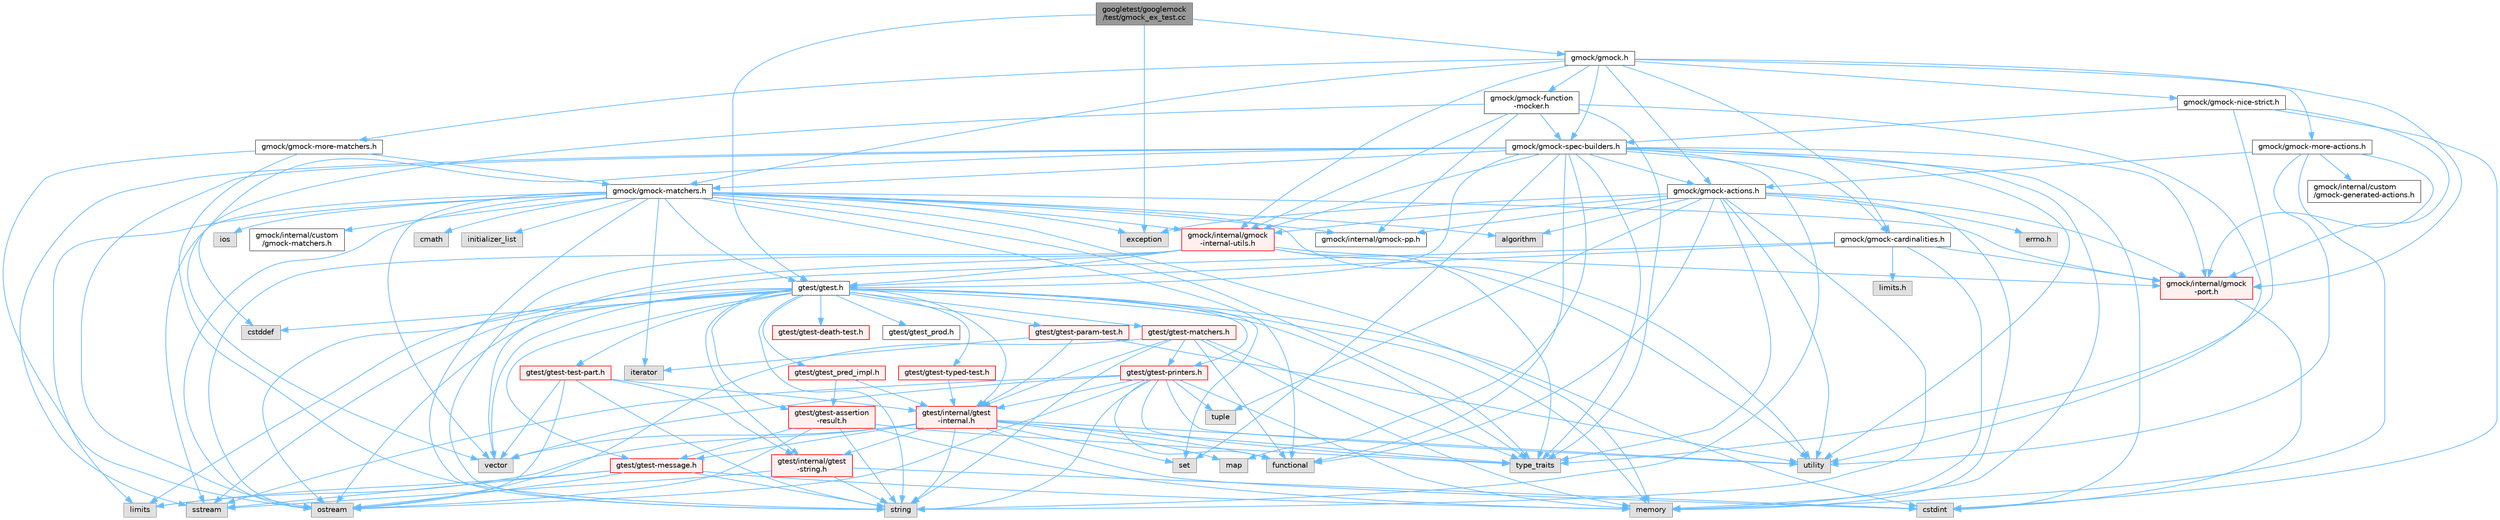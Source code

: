 digraph "googletest/googlemock/test/gmock_ex_test.cc"
{
 // LATEX_PDF_SIZE
  bgcolor="transparent";
  edge [fontname=Helvetica,fontsize=10,labelfontname=Helvetica,labelfontsize=10];
  node [fontname=Helvetica,fontsize=10,shape=box,height=0.2,width=0.4];
  Node1 [id="Node000001",label="googletest/googlemock\l/test/gmock_ex_test.cc",height=0.2,width=0.4,color="gray40", fillcolor="grey60", style="filled", fontcolor="black",tooltip=" "];
  Node1 -> Node2 [id="edge168_Node000001_Node000002",color="steelblue1",style="solid",tooltip=" "];
  Node2 [id="Node000002",label="exception",height=0.2,width=0.4,color="grey60", fillcolor="#E0E0E0", style="filled",tooltip=" "];
  Node1 -> Node3 [id="edge169_Node000001_Node000003",color="steelblue1",style="solid",tooltip=" "];
  Node3 [id="Node000003",label="gmock/gmock.h",height=0.2,width=0.4,color="grey40", fillcolor="white", style="filled",URL="$gmock_8h.html",tooltip=" "];
  Node3 -> Node4 [id="edge170_Node000003_Node000004",color="steelblue1",style="solid",tooltip=" "];
  Node4 [id="Node000004",label="gmock/gmock-actions.h",height=0.2,width=0.4,color="grey40", fillcolor="white", style="filled",URL="$gmock-actions_8h.html",tooltip=" "];
  Node4 -> Node5 [id="edge171_Node000004_Node000005",color="steelblue1",style="solid",tooltip=" "];
  Node5 [id="Node000005",label="errno.h",height=0.2,width=0.4,color="grey60", fillcolor="#E0E0E0", style="filled",tooltip=" "];
  Node4 -> Node6 [id="edge172_Node000004_Node000006",color="steelblue1",style="solid",tooltip=" "];
  Node6 [id="Node000006",label="algorithm",height=0.2,width=0.4,color="grey60", fillcolor="#E0E0E0", style="filled",tooltip=" "];
  Node4 -> Node2 [id="edge173_Node000004_Node000002",color="steelblue1",style="solid",tooltip=" "];
  Node4 -> Node7 [id="edge174_Node000004_Node000007",color="steelblue1",style="solid",tooltip=" "];
  Node7 [id="Node000007",label="functional",height=0.2,width=0.4,color="grey60", fillcolor="#E0E0E0", style="filled",tooltip=" "];
  Node4 -> Node8 [id="edge175_Node000004_Node000008",color="steelblue1",style="solid",tooltip=" "];
  Node8 [id="Node000008",label="memory",height=0.2,width=0.4,color="grey60", fillcolor="#E0E0E0", style="filled",tooltip=" "];
  Node4 -> Node9 [id="edge176_Node000004_Node000009",color="steelblue1",style="solid",tooltip=" "];
  Node9 [id="Node000009",label="string",height=0.2,width=0.4,color="grey60", fillcolor="#E0E0E0", style="filled",tooltip=" "];
  Node4 -> Node10 [id="edge177_Node000004_Node000010",color="steelblue1",style="solid",tooltip=" "];
  Node10 [id="Node000010",label="tuple",height=0.2,width=0.4,color="grey60", fillcolor="#E0E0E0", style="filled",tooltip=" "];
  Node4 -> Node11 [id="edge178_Node000004_Node000011",color="steelblue1",style="solid",tooltip=" "];
  Node11 [id="Node000011",label="type_traits",height=0.2,width=0.4,color="grey60", fillcolor="#E0E0E0", style="filled",tooltip=" "];
  Node4 -> Node12 [id="edge179_Node000004_Node000012",color="steelblue1",style="solid",tooltip=" "];
  Node12 [id="Node000012",label="utility",height=0.2,width=0.4,color="grey60", fillcolor="#E0E0E0", style="filled",tooltip=" "];
  Node4 -> Node13 [id="edge180_Node000004_Node000013",color="steelblue1",style="solid",tooltip=" "];
  Node13 [id="Node000013",label="gmock/internal/gmock\l-internal-utils.h",height=0.2,width=0.4,color="red", fillcolor="#FFF0F0", style="filled",URL="$gmock-internal-utils_8h.html",tooltip=" "];
  Node13 -> Node15 [id="edge181_Node000013_Node000015",color="steelblue1",style="solid",tooltip=" "];
  Node15 [id="Node000015",label="ostream",height=0.2,width=0.4,color="grey60", fillcolor="#E0E0E0", style="filled",tooltip=" "];
  Node13 -> Node9 [id="edge182_Node000013_Node000009",color="steelblue1",style="solid",tooltip=" "];
  Node13 -> Node11 [id="edge183_Node000013_Node000011",color="steelblue1",style="solid",tooltip=" "];
  Node13 -> Node12 [id="edge184_Node000013_Node000012",color="steelblue1",style="solid",tooltip=" "];
  Node13 -> Node16 [id="edge185_Node000013_Node000016",color="steelblue1",style="solid",tooltip=" "];
  Node16 [id="Node000016",label="vector",height=0.2,width=0.4,color="grey60", fillcolor="#E0E0E0", style="filled",tooltip=" "];
  Node13 -> Node17 [id="edge186_Node000013_Node000017",color="steelblue1",style="solid",tooltip=" "];
  Node17 [id="Node000017",label="gmock/internal/gmock\l-port.h",height=0.2,width=0.4,color="red", fillcolor="#FFF0F0", style="filled",URL="$gmock-port_8h.html",tooltip=" "];
  Node17 -> Node20 [id="edge187_Node000017_Node000020",color="steelblue1",style="solid",tooltip=" "];
  Node20 [id="Node000020",label="cstdint",height=0.2,width=0.4,color="grey60", fillcolor="#E0E0E0", style="filled",tooltip=" "];
  Node13 -> Node48 [id="edge188_Node000013_Node000048",color="steelblue1",style="solid",tooltip=" "];
  Node48 [id="Node000048",label="gtest/gtest.h",height=0.2,width=0.4,color="grey40", fillcolor="white", style="filled",URL="$gtest_8h.html",tooltip=" "];
  Node48 -> Node29 [id="edge189_Node000048_Node000029",color="steelblue1",style="solid",tooltip=" "];
  Node29 [id="Node000029",label="cstddef",height=0.2,width=0.4,color="grey60", fillcolor="#E0E0E0", style="filled",tooltip=" "];
  Node48 -> Node20 [id="edge190_Node000048_Node000020",color="steelblue1",style="solid",tooltip=" "];
  Node48 -> Node33 [id="edge191_Node000048_Node000033",color="steelblue1",style="solid",tooltip=" "];
  Node33 [id="Node000033",label="limits",height=0.2,width=0.4,color="grey60", fillcolor="#E0E0E0", style="filled",tooltip=" "];
  Node48 -> Node8 [id="edge192_Node000048_Node000008",color="steelblue1",style="solid",tooltip=" "];
  Node48 -> Node15 [id="edge193_Node000048_Node000015",color="steelblue1",style="solid",tooltip=" "];
  Node48 -> Node32 [id="edge194_Node000048_Node000032",color="steelblue1",style="solid",tooltip=" "];
  Node32 [id="Node000032",label="set",height=0.2,width=0.4,color="grey60", fillcolor="#E0E0E0", style="filled",tooltip=" "];
  Node48 -> Node49 [id="edge195_Node000048_Node000049",color="steelblue1",style="solid",tooltip=" "];
  Node49 [id="Node000049",label="sstream",height=0.2,width=0.4,color="grey60", fillcolor="#E0E0E0", style="filled",tooltip=" "];
  Node48 -> Node9 [id="edge196_Node000048_Node000009",color="steelblue1",style="solid",tooltip=" "];
  Node48 -> Node11 [id="edge197_Node000048_Node000011",color="steelblue1",style="solid",tooltip=" "];
  Node48 -> Node16 [id="edge198_Node000048_Node000016",color="steelblue1",style="solid",tooltip=" "];
  Node48 -> Node50 [id="edge199_Node000048_Node000050",color="steelblue1",style="solid",tooltip=" "];
  Node50 [id="Node000050",label="gtest/gtest-assertion\l-result.h",height=0.2,width=0.4,color="red", fillcolor="#FFF0F0", style="filled",URL="$gtest-assertion-result_8h.html",tooltip=" "];
  Node50 -> Node8 [id="edge200_Node000050_Node000008",color="steelblue1",style="solid",tooltip=" "];
  Node50 -> Node15 [id="edge201_Node000050_Node000015",color="steelblue1",style="solid",tooltip=" "];
  Node50 -> Node9 [id="edge202_Node000050_Node000009",color="steelblue1",style="solid",tooltip=" "];
  Node50 -> Node11 [id="edge203_Node000050_Node000011",color="steelblue1",style="solid",tooltip=" "];
  Node50 -> Node51 [id="edge204_Node000050_Node000051",color="steelblue1",style="solid",tooltip=" "];
  Node51 [id="Node000051",label="gtest/gtest-message.h",height=0.2,width=0.4,color="red", fillcolor="#FFF0F0", style="filled",URL="$gtest-message_8h.html",tooltip=" "];
  Node51 -> Node33 [id="edge205_Node000051_Node000033",color="steelblue1",style="solid",tooltip=" "];
  Node51 -> Node8 [id="edge206_Node000051_Node000008",color="steelblue1",style="solid",tooltip=" "];
  Node51 -> Node15 [id="edge207_Node000051_Node000015",color="steelblue1",style="solid",tooltip=" "];
  Node51 -> Node49 [id="edge208_Node000051_Node000049",color="steelblue1",style="solid",tooltip=" "];
  Node51 -> Node9 [id="edge209_Node000051_Node000009",color="steelblue1",style="solid",tooltip=" "];
  Node48 -> Node52 [id="edge210_Node000048_Node000052",color="steelblue1",style="solid",tooltip=" "];
  Node52 [id="Node000052",label="gtest/gtest-death-test.h",height=0.2,width=0.4,color="red", fillcolor="#FFF0F0", style="filled",URL="$gtest-death-test_8h.html",tooltip=" "];
  Node48 -> Node54 [id="edge211_Node000048_Node000054",color="steelblue1",style="solid",tooltip=" "];
  Node54 [id="Node000054",label="gtest/gtest-matchers.h",height=0.2,width=0.4,color="red", fillcolor="#FFF0F0", style="filled",URL="$gtest-matchers_8h.html",tooltip=" "];
  Node54 -> Node7 [id="edge212_Node000054_Node000007",color="steelblue1",style="solid",tooltip=" "];
  Node54 -> Node8 [id="edge213_Node000054_Node000008",color="steelblue1",style="solid",tooltip=" "];
  Node54 -> Node15 [id="edge214_Node000054_Node000015",color="steelblue1",style="solid",tooltip=" "];
  Node54 -> Node9 [id="edge215_Node000054_Node000009",color="steelblue1",style="solid",tooltip=" "];
  Node54 -> Node11 [id="edge216_Node000054_Node000011",color="steelblue1",style="solid",tooltip=" "];
  Node54 -> Node56 [id="edge217_Node000054_Node000056",color="steelblue1",style="solid",tooltip=" "];
  Node56 [id="Node000056",label="gtest/gtest-printers.h",height=0.2,width=0.4,color="red", fillcolor="#FFF0F0", style="filled",URL="$gtest-printers_8h.html",tooltip=" "];
  Node56 -> Node7 [id="edge218_Node000056_Node000007",color="steelblue1",style="solid",tooltip=" "];
  Node56 -> Node8 [id="edge219_Node000056_Node000008",color="steelblue1",style="solid",tooltip=" "];
  Node56 -> Node15 [id="edge220_Node000056_Node000015",color="steelblue1",style="solid",tooltip=" "];
  Node56 -> Node49 [id="edge221_Node000056_Node000049",color="steelblue1",style="solid",tooltip=" "];
  Node56 -> Node9 [id="edge222_Node000056_Node000009",color="steelblue1",style="solid",tooltip=" "];
  Node56 -> Node10 [id="edge223_Node000056_Node000010",color="steelblue1",style="solid",tooltip=" "];
  Node56 -> Node11 [id="edge224_Node000056_Node000011",color="steelblue1",style="solid",tooltip=" "];
  Node56 -> Node12 [id="edge225_Node000056_Node000012",color="steelblue1",style="solid",tooltip=" "];
  Node56 -> Node16 [id="edge226_Node000056_Node000016",color="steelblue1",style="solid",tooltip=" "];
  Node56 -> Node57 [id="edge227_Node000056_Node000057",color="steelblue1",style="solid",tooltip=" "];
  Node57 [id="Node000057",label="gtest/internal/gtest\l-internal.h",height=0.2,width=0.4,color="red", fillcolor="#FFF0F0", style="filled",URL="$gtest-internal_8h.html",tooltip=" "];
  Node57 -> Node20 [id="edge228_Node000057_Node000020",color="steelblue1",style="solid",tooltip=" "];
  Node57 -> Node7 [id="edge229_Node000057_Node000007",color="steelblue1",style="solid",tooltip=" "];
  Node57 -> Node33 [id="edge230_Node000057_Node000033",color="steelblue1",style="solid",tooltip=" "];
  Node57 -> Node59 [id="edge231_Node000057_Node000059",color="steelblue1",style="solid",tooltip=" "];
  Node59 [id="Node000059",label="map",height=0.2,width=0.4,color="grey60", fillcolor="#E0E0E0", style="filled",tooltip=" "];
  Node57 -> Node32 [id="edge232_Node000057_Node000032",color="steelblue1",style="solid",tooltip=" "];
  Node57 -> Node9 [id="edge233_Node000057_Node000009",color="steelblue1",style="solid",tooltip=" "];
  Node57 -> Node11 [id="edge234_Node000057_Node000011",color="steelblue1",style="solid",tooltip=" "];
  Node57 -> Node12 [id="edge235_Node000057_Node000012",color="steelblue1",style="solid",tooltip=" "];
  Node57 -> Node16 [id="edge236_Node000057_Node000016",color="steelblue1",style="solid",tooltip=" "];
  Node57 -> Node51 [id="edge237_Node000057_Node000051",color="steelblue1",style="solid",tooltip=" "];
  Node57 -> Node61 [id="edge238_Node000057_Node000061",color="steelblue1",style="solid",tooltip=" "];
  Node61 [id="Node000061",label="gtest/internal/gtest\l-string.h",height=0.2,width=0.4,color="red", fillcolor="#FFF0F0", style="filled",URL="$gtest-string_8h.html",tooltip=" "];
  Node61 -> Node20 [id="edge239_Node000061_Node000020",color="steelblue1",style="solid",tooltip=" "];
  Node61 -> Node49 [id="edge240_Node000061_Node000049",color="steelblue1",style="solid",tooltip=" "];
  Node61 -> Node9 [id="edge241_Node000061_Node000009",color="steelblue1",style="solid",tooltip=" "];
  Node54 -> Node57 [id="edge242_Node000054_Node000057",color="steelblue1",style="solid",tooltip=" "];
  Node48 -> Node51 [id="edge243_Node000048_Node000051",color="steelblue1",style="solid",tooltip=" "];
  Node48 -> Node64 [id="edge244_Node000048_Node000064",color="steelblue1",style="solid",tooltip=" "];
  Node64 [id="Node000064",label="gtest/gtest-param-test.h",height=0.2,width=0.4,color="red", fillcolor="#FFF0F0", style="filled",URL="$gtest-param-test_8h.html",tooltip=" "];
  Node64 -> Node34 [id="edge245_Node000064_Node000034",color="steelblue1",style="solid",tooltip=" "];
  Node34 [id="Node000034",label="iterator",height=0.2,width=0.4,color="grey60", fillcolor="#E0E0E0", style="filled",tooltip=" "];
  Node64 -> Node12 [id="edge246_Node000064_Node000012",color="steelblue1",style="solid",tooltip=" "];
  Node64 -> Node57 [id="edge247_Node000064_Node000057",color="steelblue1",style="solid",tooltip=" "];
  Node48 -> Node56 [id="edge248_Node000048_Node000056",color="steelblue1",style="solid",tooltip=" "];
  Node48 -> Node68 [id="edge249_Node000048_Node000068",color="steelblue1",style="solid",tooltip=" "];
  Node68 [id="Node000068",label="gtest/gtest-test-part.h",height=0.2,width=0.4,color="red", fillcolor="#FFF0F0", style="filled",URL="$gtest-test-part_8h.html",tooltip=" "];
  Node68 -> Node15 [id="edge250_Node000068_Node000015",color="steelblue1",style="solid",tooltip=" "];
  Node68 -> Node9 [id="edge251_Node000068_Node000009",color="steelblue1",style="solid",tooltip=" "];
  Node68 -> Node16 [id="edge252_Node000068_Node000016",color="steelblue1",style="solid",tooltip=" "];
  Node68 -> Node57 [id="edge253_Node000068_Node000057",color="steelblue1",style="solid",tooltip=" "];
  Node68 -> Node61 [id="edge254_Node000068_Node000061",color="steelblue1",style="solid",tooltip=" "];
  Node48 -> Node70 [id="edge255_Node000048_Node000070",color="steelblue1",style="solid",tooltip=" "];
  Node70 [id="Node000070",label="gtest/gtest-typed-test.h",height=0.2,width=0.4,color="red", fillcolor="#FFF0F0", style="filled",URL="$gtest-typed-test_8h.html",tooltip=" "];
  Node70 -> Node57 [id="edge256_Node000070_Node000057",color="steelblue1",style="solid",tooltip=" "];
  Node48 -> Node71 [id="edge257_Node000048_Node000071",color="steelblue1",style="solid",tooltip=" "];
  Node71 [id="Node000071",label="gtest/gtest_pred_impl.h",height=0.2,width=0.4,color="red", fillcolor="#FFF0F0", style="filled",URL="$gtest__pred__impl_8h.html",tooltip=" "];
  Node71 -> Node50 [id="edge258_Node000071_Node000050",color="steelblue1",style="solid",tooltip=" "];
  Node71 -> Node57 [id="edge259_Node000071_Node000057",color="steelblue1",style="solid",tooltip=" "];
  Node48 -> Node72 [id="edge260_Node000048_Node000072",color="steelblue1",style="solid",tooltip=" "];
  Node72 [id="Node000072",label="gtest/gtest_prod.h",height=0.2,width=0.4,color="grey40", fillcolor="white", style="filled",URL="$gtest__prod_8h.html",tooltip=" "];
  Node48 -> Node57 [id="edge261_Node000048_Node000057",color="steelblue1",style="solid",tooltip=" "];
  Node48 -> Node61 [id="edge262_Node000048_Node000061",color="steelblue1",style="solid",tooltip=" "];
  Node4 -> Node17 [id="edge263_Node000004_Node000017",color="steelblue1",style="solid",tooltip=" "];
  Node4 -> Node73 [id="edge264_Node000004_Node000073",color="steelblue1",style="solid",tooltip=" "];
  Node73 [id="Node000073",label="gmock/internal/gmock-pp.h",height=0.2,width=0.4,color="grey40", fillcolor="white", style="filled",URL="$gmock-pp_8h.html",tooltip=" "];
  Node3 -> Node74 [id="edge265_Node000003_Node000074",color="steelblue1",style="solid",tooltip=" "];
  Node74 [id="Node000074",label="gmock/gmock-cardinalities.h",height=0.2,width=0.4,color="grey40", fillcolor="white", style="filled",URL="$gmock-cardinalities_8h.html",tooltip=" "];
  Node74 -> Node75 [id="edge266_Node000074_Node000075",color="steelblue1",style="solid",tooltip=" "];
  Node75 [id="Node000075",label="limits.h",height=0.2,width=0.4,color="grey60", fillcolor="#E0E0E0", style="filled",tooltip=" "];
  Node74 -> Node8 [id="edge267_Node000074_Node000008",color="steelblue1",style="solid",tooltip=" "];
  Node74 -> Node15 [id="edge268_Node000074_Node000015",color="steelblue1",style="solid",tooltip=" "];
  Node74 -> Node17 [id="edge269_Node000074_Node000017",color="steelblue1",style="solid",tooltip=" "];
  Node74 -> Node48 [id="edge270_Node000074_Node000048",color="steelblue1",style="solid",tooltip=" "];
  Node3 -> Node76 [id="edge271_Node000003_Node000076",color="steelblue1",style="solid",tooltip=" "];
  Node76 [id="Node000076",label="gmock/gmock-function\l-mocker.h",height=0.2,width=0.4,color="grey40", fillcolor="white", style="filled",URL="$gmock-function-mocker_8h.html",tooltip=" "];
  Node76 -> Node29 [id="edge272_Node000076_Node000029",color="steelblue1",style="solid",tooltip=" "];
  Node76 -> Node11 [id="edge273_Node000076_Node000011",color="steelblue1",style="solid",tooltip=" "];
  Node76 -> Node12 [id="edge274_Node000076_Node000012",color="steelblue1",style="solid",tooltip=" "];
  Node76 -> Node77 [id="edge275_Node000076_Node000077",color="steelblue1",style="solid",tooltip=" "];
  Node77 [id="Node000077",label="gmock/gmock-spec-builders.h",height=0.2,width=0.4,color="grey40", fillcolor="white", style="filled",URL="$gmock-spec-builders_8h.html",tooltip=" "];
  Node77 -> Node20 [id="edge276_Node000077_Node000020",color="steelblue1",style="solid",tooltip=" "];
  Node77 -> Node7 [id="edge277_Node000077_Node000007",color="steelblue1",style="solid",tooltip=" "];
  Node77 -> Node59 [id="edge278_Node000077_Node000059",color="steelblue1",style="solid",tooltip=" "];
  Node77 -> Node8 [id="edge279_Node000077_Node000008",color="steelblue1",style="solid",tooltip=" "];
  Node77 -> Node15 [id="edge280_Node000077_Node000015",color="steelblue1",style="solid",tooltip=" "];
  Node77 -> Node32 [id="edge281_Node000077_Node000032",color="steelblue1",style="solid",tooltip=" "];
  Node77 -> Node49 [id="edge282_Node000077_Node000049",color="steelblue1",style="solid",tooltip=" "];
  Node77 -> Node9 [id="edge283_Node000077_Node000009",color="steelblue1",style="solid",tooltip=" "];
  Node77 -> Node11 [id="edge284_Node000077_Node000011",color="steelblue1",style="solid",tooltip=" "];
  Node77 -> Node12 [id="edge285_Node000077_Node000012",color="steelblue1",style="solid",tooltip=" "];
  Node77 -> Node16 [id="edge286_Node000077_Node000016",color="steelblue1",style="solid",tooltip=" "];
  Node77 -> Node4 [id="edge287_Node000077_Node000004",color="steelblue1",style="solid",tooltip=" "];
  Node77 -> Node74 [id="edge288_Node000077_Node000074",color="steelblue1",style="solid",tooltip=" "];
  Node77 -> Node78 [id="edge289_Node000077_Node000078",color="steelblue1",style="solid",tooltip=" "];
  Node78 [id="Node000078",label="gmock/gmock-matchers.h",height=0.2,width=0.4,color="grey40", fillcolor="white", style="filled",URL="$gmock-matchers_8h.html",tooltip=" "];
  Node78 -> Node6 [id="edge290_Node000078_Node000006",color="steelblue1",style="solid",tooltip=" "];
  Node78 -> Node79 [id="edge291_Node000078_Node000079",color="steelblue1",style="solid",tooltip=" "];
  Node79 [id="Node000079",label="cmath",height=0.2,width=0.4,color="grey60", fillcolor="#E0E0E0", style="filled",tooltip=" "];
  Node78 -> Node2 [id="edge292_Node000078_Node000002",color="steelblue1",style="solid",tooltip=" "];
  Node78 -> Node7 [id="edge293_Node000078_Node000007",color="steelblue1",style="solid",tooltip=" "];
  Node78 -> Node80 [id="edge294_Node000078_Node000080",color="steelblue1",style="solid",tooltip=" "];
  Node80 [id="Node000080",label="initializer_list",height=0.2,width=0.4,color="grey60", fillcolor="#E0E0E0", style="filled",tooltip=" "];
  Node78 -> Node81 [id="edge295_Node000078_Node000081",color="steelblue1",style="solid",tooltip=" "];
  Node81 [id="Node000081",label="ios",height=0.2,width=0.4,color="grey60", fillcolor="#E0E0E0", style="filled",tooltip=" "];
  Node78 -> Node34 [id="edge296_Node000078_Node000034",color="steelblue1",style="solid",tooltip=" "];
  Node78 -> Node33 [id="edge297_Node000078_Node000033",color="steelblue1",style="solid",tooltip=" "];
  Node78 -> Node8 [id="edge298_Node000078_Node000008",color="steelblue1",style="solid",tooltip=" "];
  Node78 -> Node15 [id="edge299_Node000078_Node000015",color="steelblue1",style="solid",tooltip=" "];
  Node78 -> Node49 [id="edge300_Node000078_Node000049",color="steelblue1",style="solid",tooltip=" "];
  Node78 -> Node9 [id="edge301_Node000078_Node000009",color="steelblue1",style="solid",tooltip=" "];
  Node78 -> Node11 [id="edge302_Node000078_Node000011",color="steelblue1",style="solid",tooltip=" "];
  Node78 -> Node12 [id="edge303_Node000078_Node000012",color="steelblue1",style="solid",tooltip=" "];
  Node78 -> Node16 [id="edge304_Node000078_Node000016",color="steelblue1",style="solid",tooltip=" "];
  Node78 -> Node13 [id="edge305_Node000078_Node000013",color="steelblue1",style="solid",tooltip=" "];
  Node78 -> Node17 [id="edge306_Node000078_Node000017",color="steelblue1",style="solid",tooltip=" "];
  Node78 -> Node73 [id="edge307_Node000078_Node000073",color="steelblue1",style="solid",tooltip=" "];
  Node78 -> Node48 [id="edge308_Node000078_Node000048",color="steelblue1",style="solid",tooltip=" "];
  Node78 -> Node82 [id="edge309_Node000078_Node000082",color="steelblue1",style="solid",tooltip=" "];
  Node82 [id="Node000082",label="gmock/internal/custom\l/gmock-matchers.h",height=0.2,width=0.4,color="grey40", fillcolor="white", style="filled",URL="$internal_2custom_2gmock-matchers_8h.html",tooltip=" "];
  Node77 -> Node13 [id="edge310_Node000077_Node000013",color="steelblue1",style="solid",tooltip=" "];
  Node77 -> Node17 [id="edge311_Node000077_Node000017",color="steelblue1",style="solid",tooltip=" "];
  Node77 -> Node48 [id="edge312_Node000077_Node000048",color="steelblue1",style="solid",tooltip=" "];
  Node76 -> Node13 [id="edge313_Node000076_Node000013",color="steelblue1",style="solid",tooltip=" "];
  Node76 -> Node73 [id="edge314_Node000076_Node000073",color="steelblue1",style="solid",tooltip=" "];
  Node3 -> Node78 [id="edge315_Node000003_Node000078",color="steelblue1",style="solid",tooltip=" "];
  Node3 -> Node83 [id="edge316_Node000003_Node000083",color="steelblue1",style="solid",tooltip=" "];
  Node83 [id="Node000083",label="gmock/gmock-more-actions.h",height=0.2,width=0.4,color="grey40", fillcolor="white", style="filled",URL="$gmock-more-actions_8h.html",tooltip=" "];
  Node83 -> Node8 [id="edge317_Node000083_Node000008",color="steelblue1",style="solid",tooltip=" "];
  Node83 -> Node12 [id="edge318_Node000083_Node000012",color="steelblue1",style="solid",tooltip=" "];
  Node83 -> Node4 [id="edge319_Node000083_Node000004",color="steelblue1",style="solid",tooltip=" "];
  Node83 -> Node17 [id="edge320_Node000083_Node000017",color="steelblue1",style="solid",tooltip=" "];
  Node83 -> Node84 [id="edge321_Node000083_Node000084",color="steelblue1",style="solid",tooltip=" "];
  Node84 [id="Node000084",label="gmock/internal/custom\l/gmock-generated-actions.h",height=0.2,width=0.4,color="grey40", fillcolor="white", style="filled",URL="$gmock-generated-actions_8h.html",tooltip=" "];
  Node3 -> Node85 [id="edge322_Node000003_Node000085",color="steelblue1",style="solid",tooltip=" "];
  Node85 [id="Node000085",label="gmock/gmock-more-matchers.h",height=0.2,width=0.4,color="grey40", fillcolor="white", style="filled",URL="$gmock-more-matchers_8h.html",tooltip=" "];
  Node85 -> Node15 [id="edge323_Node000085_Node000015",color="steelblue1",style="solid",tooltip=" "];
  Node85 -> Node9 [id="edge324_Node000085_Node000009",color="steelblue1",style="solid",tooltip=" "];
  Node85 -> Node78 [id="edge325_Node000085_Node000078",color="steelblue1",style="solid",tooltip=" "];
  Node3 -> Node86 [id="edge326_Node000003_Node000086",color="steelblue1",style="solid",tooltip=" "];
  Node86 [id="Node000086",label="gmock/gmock-nice-strict.h",height=0.2,width=0.4,color="grey40", fillcolor="white", style="filled",URL="$gmock-nice-strict_8h.html",tooltip=" "];
  Node86 -> Node20 [id="edge327_Node000086_Node000020",color="steelblue1",style="solid",tooltip=" "];
  Node86 -> Node11 [id="edge328_Node000086_Node000011",color="steelblue1",style="solid",tooltip=" "];
  Node86 -> Node77 [id="edge329_Node000086_Node000077",color="steelblue1",style="solid",tooltip=" "];
  Node86 -> Node17 [id="edge330_Node000086_Node000017",color="steelblue1",style="solid",tooltip=" "];
  Node3 -> Node77 [id="edge331_Node000003_Node000077",color="steelblue1",style="solid",tooltip=" "];
  Node3 -> Node13 [id="edge332_Node000003_Node000013",color="steelblue1",style="solid",tooltip=" "];
  Node3 -> Node17 [id="edge333_Node000003_Node000017",color="steelblue1",style="solid",tooltip=" "];
  Node1 -> Node48 [id="edge334_Node000001_Node000048",color="steelblue1",style="solid",tooltip=" "];
}
